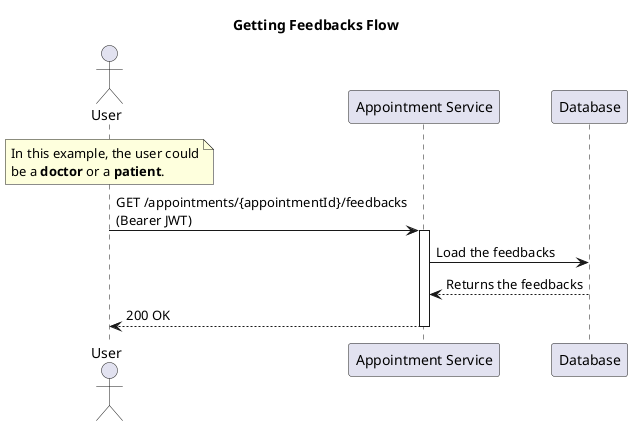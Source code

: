 @startuml get_feedbacks

title Getting Feedbacks Flow

actor "User" as user
participant "Appointment Service" as appointment_service
participant "Database" as database

note over user
In this example, the user could
be a **doctor** or a **patient**.
end note

user -> appointment_service: GET /appointments/{appointmentId}/feedbacks\n(Bearer JWT)

activate appointment_service
appointment_service -> database: Load the feedbacks
database --> appointment_service: Returns the feedbacks
appointment_service --> user: 200 OK
deactivate appointment_service


@enduml